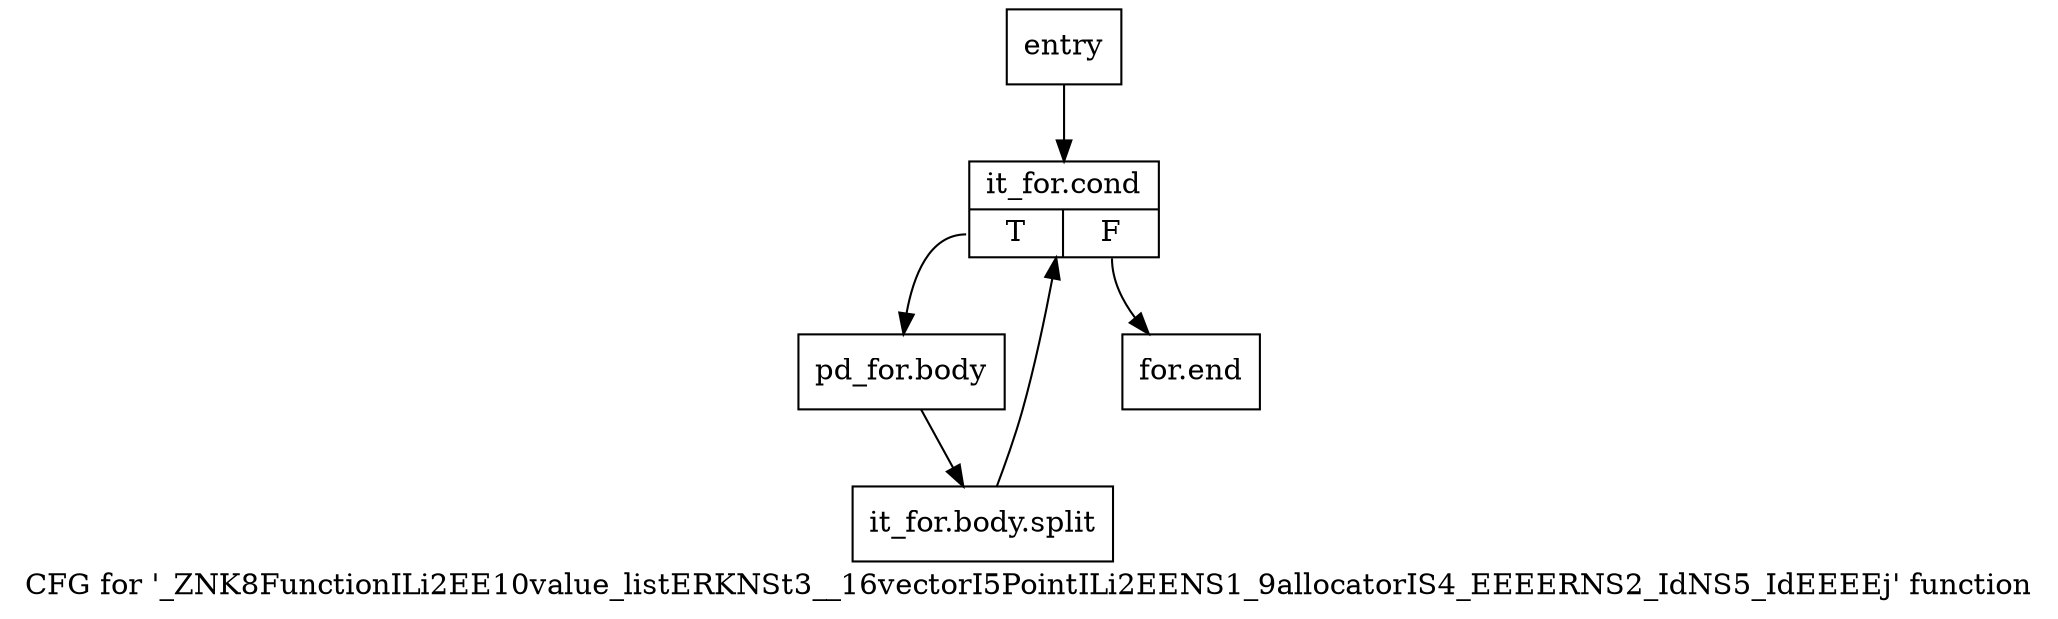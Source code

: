 digraph "CFG for '_ZNK8FunctionILi2EE10value_listERKNSt3__16vectorI5PointILi2EENS1_9allocatorIS4_EEEERNS2_IdNS5_IdEEEEj' function" {
	label="CFG for '_ZNK8FunctionILi2EE10value_listERKNSt3__16vectorI5PointILi2EENS1_9allocatorIS4_EEEERNS2_IdNS5_IdEEEEj' function";

	Node0x57d65e0 [shape=record,label="{entry}"];
	Node0x57d65e0 -> Node0x57d6630;
	Node0x57d6630 [shape=record,label="{it_for.cond|{<s0>T|<s1>F}}"];
	Node0x57d6630:s0 -> Node0x57d6680;
	Node0x57d6630:s1 -> Node0x57d66d0;
	Node0x57d6680 [shape=record,label="{pd_for.body}"];
	Node0x57d6680 -> Node0xa68fb50;
	Node0xa68fb50 [shape=record,label="{it_for.body.split}"];
	Node0xa68fb50 -> Node0x57d6630;
	Node0x57d66d0 [shape=record,label="{for.end}"];
}
